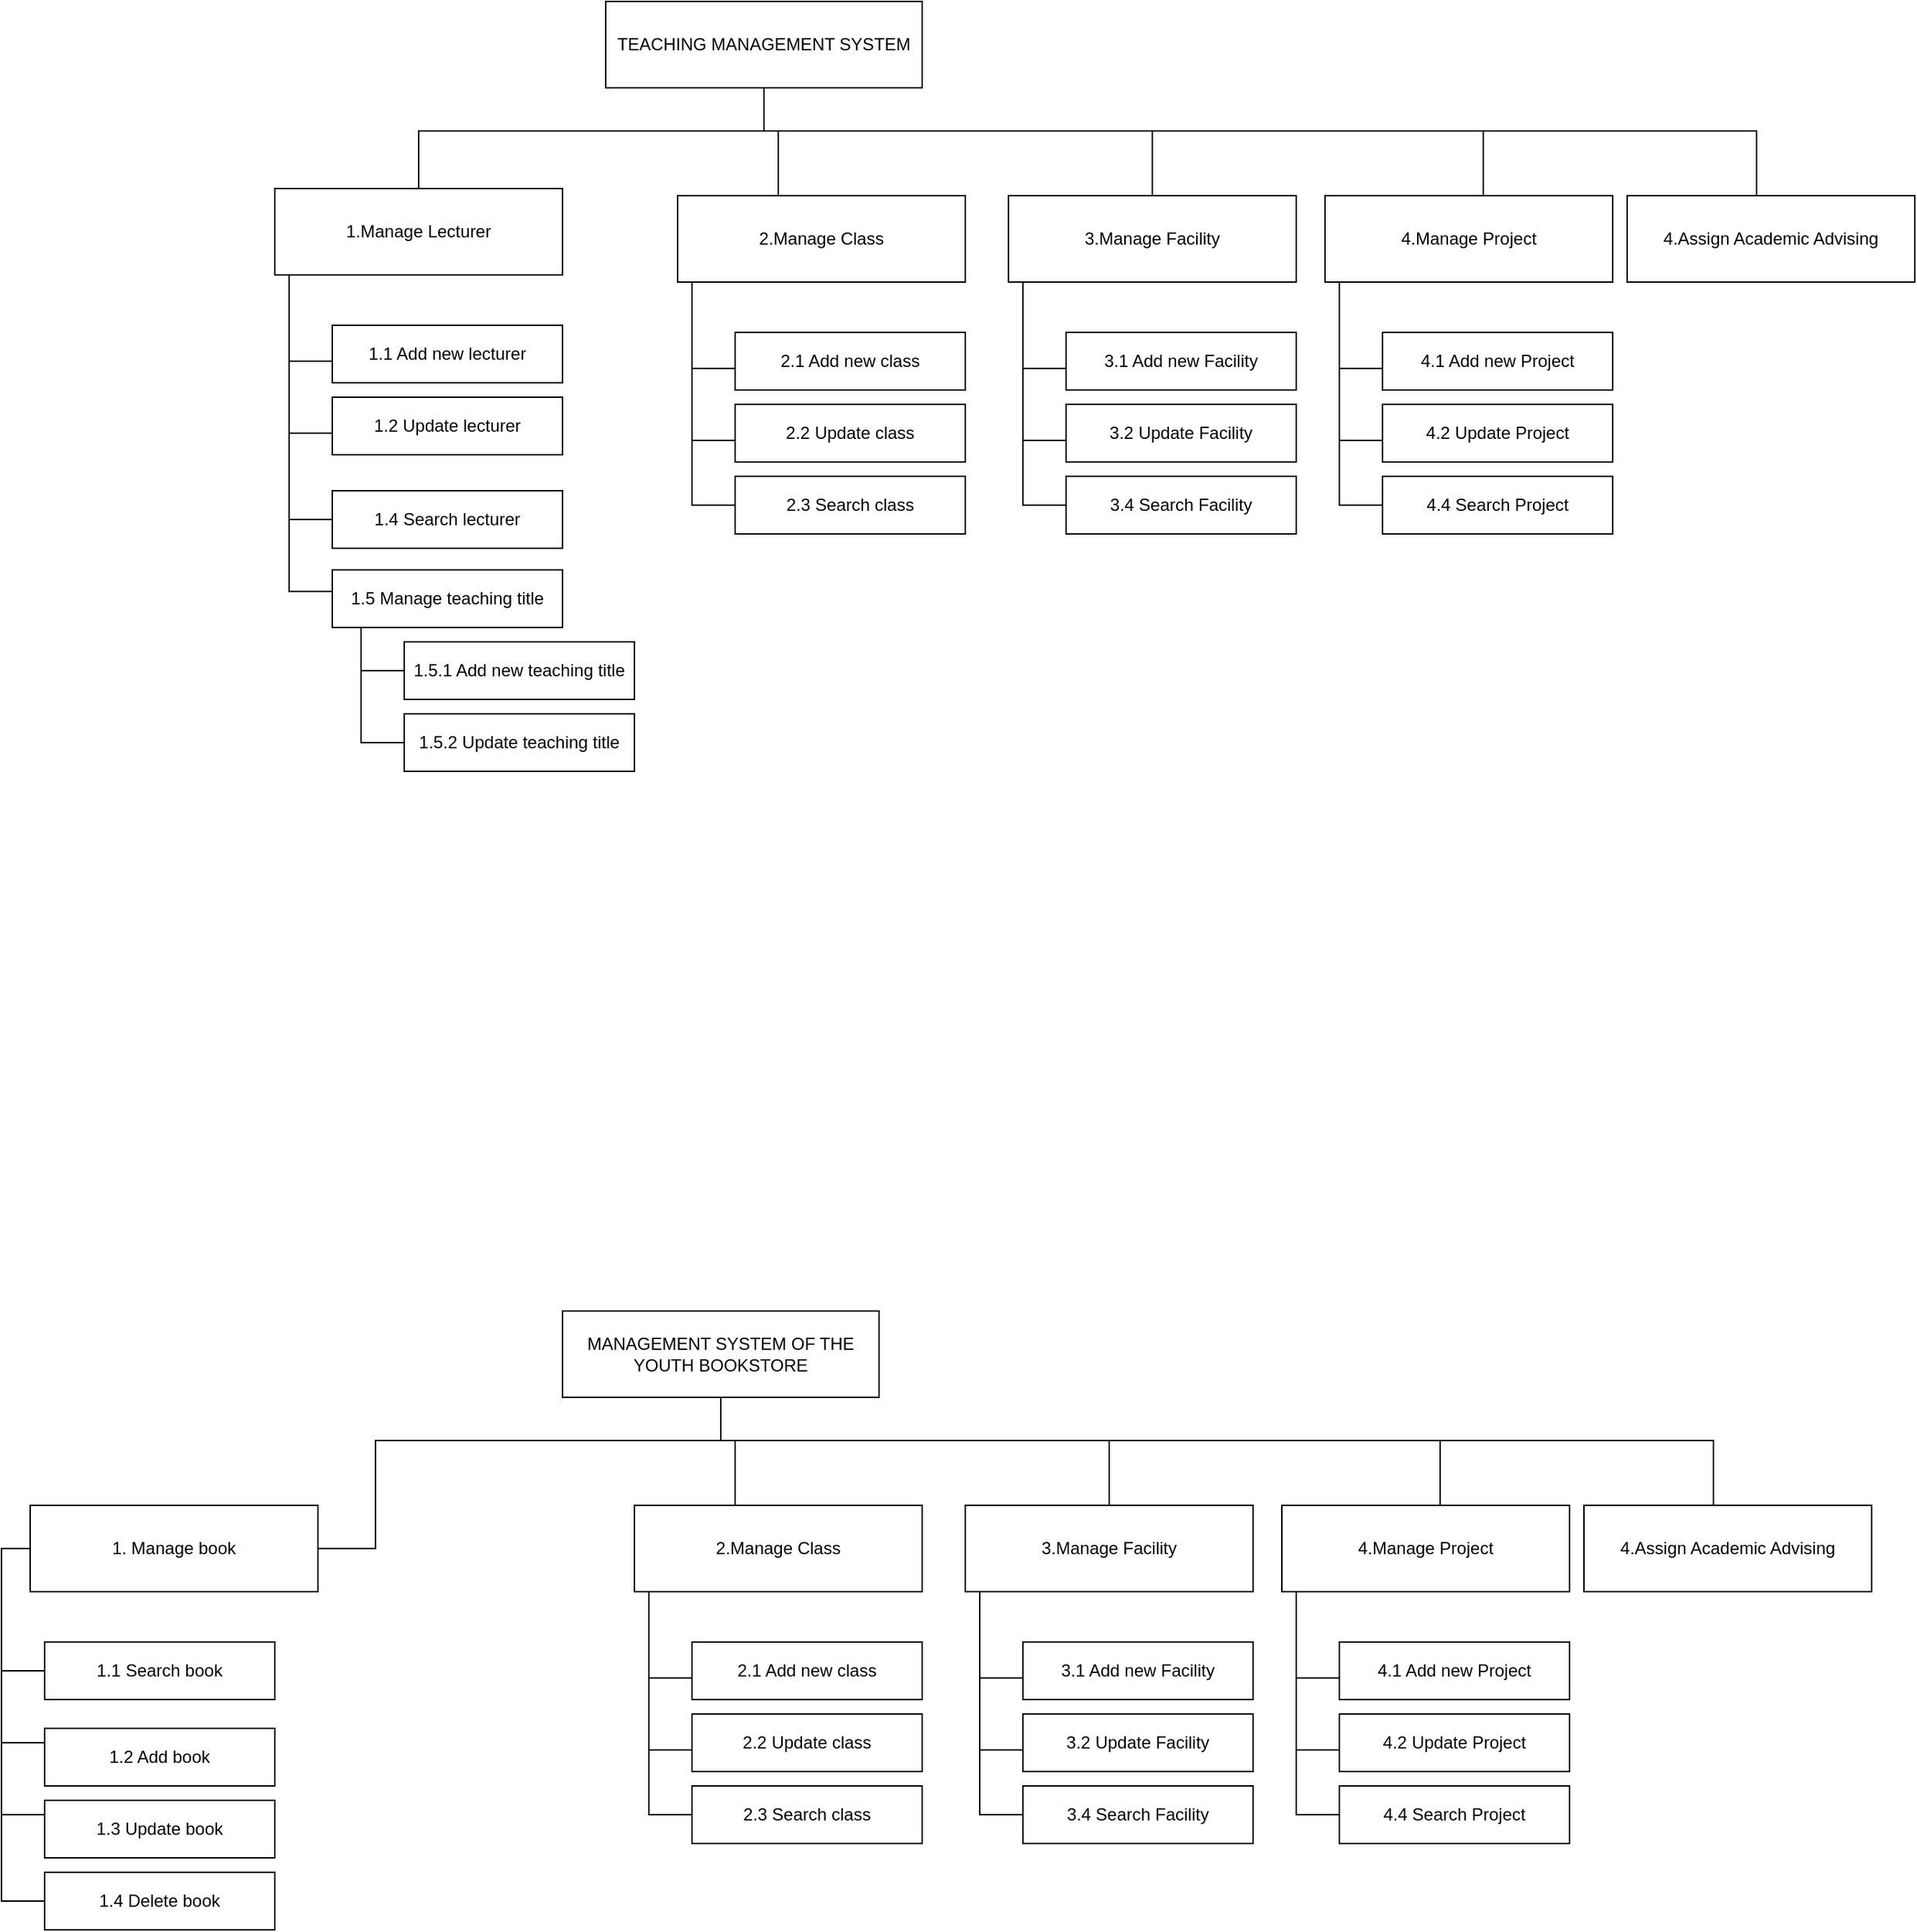 <mxfile version="24.0.7" type="github">
  <diagram name="Page-1" id="-aXR3FrqBCDi08cUt0UD">
    <mxGraphModel dx="1136" dy="568" grid="1" gridSize="10" guides="1" tooltips="1" connect="1" arrows="1" fold="1" page="1" pageScale="1" pageWidth="1100" pageHeight="850" math="0" shadow="0">
      <root>
        <mxCell id="0" />
        <mxCell id="1" parent="0" />
        <mxCell id="pVhsyQmwhBmhRLSk4NZo-1" value="TEACHING MANAGEMENT SYSTEM" style="rounded=0;whiteSpace=wrap;html=1;" vertex="1" parent="1">
          <mxGeometry x="450" y="10" width="220" height="60" as="geometry" />
        </mxCell>
        <mxCell id="pVhsyQmwhBmhRLSk4NZo-5" style="edgeStyle=orthogonalEdgeStyle;rounded=0;orthogonalLoop=1;jettySize=auto;html=1;endArrow=none;endFill=0;" edge="1" parent="1" source="pVhsyQmwhBmhRLSk4NZo-2" target="pVhsyQmwhBmhRLSk4NZo-4">
          <mxGeometry relative="1" as="geometry">
            <Array as="points">
              <mxPoint x="230" y="260" />
            </Array>
          </mxGeometry>
        </mxCell>
        <mxCell id="pVhsyQmwhBmhRLSk4NZo-2" value="1.Manage Lecturer" style="rounded=0;whiteSpace=wrap;html=1;" vertex="1" parent="1">
          <mxGeometry x="220" y="140" width="200" height="60" as="geometry" />
        </mxCell>
        <mxCell id="pVhsyQmwhBmhRLSk4NZo-3" value="" style="endArrow=none;html=1;rounded=0;edgeStyle=orthogonalEdgeStyle;" edge="1" parent="1" source="pVhsyQmwhBmhRLSk4NZo-2" target="pVhsyQmwhBmhRLSk4NZo-1">
          <mxGeometry width="50" height="50" relative="1" as="geometry">
            <mxPoint x="440" y="180" as="sourcePoint" />
            <mxPoint x="490" y="130" as="targetPoint" />
            <Array as="points">
              <mxPoint x="320" y="100" />
              <mxPoint x="560" y="100" />
            </Array>
          </mxGeometry>
        </mxCell>
        <mxCell id="pVhsyQmwhBmhRLSk4NZo-4" value="1.1 Add new lecturer" style="rounded=0;whiteSpace=wrap;html=1;" vertex="1" parent="1">
          <mxGeometry x="260" y="235" width="160" height="40" as="geometry" />
        </mxCell>
        <mxCell id="pVhsyQmwhBmhRLSk4NZo-6" value="1.2 Update lecturer" style="rounded=0;whiteSpace=wrap;html=1;" vertex="1" parent="1">
          <mxGeometry x="260" y="285" width="160" height="40" as="geometry" />
        </mxCell>
        <mxCell id="pVhsyQmwhBmhRLSk4NZo-8" value="1.4 Search lecturer" style="rounded=0;whiteSpace=wrap;html=1;" vertex="1" parent="1">
          <mxGeometry x="260" y="350" width="160" height="40" as="geometry" />
        </mxCell>
        <mxCell id="pVhsyQmwhBmhRLSk4NZo-9" style="edgeStyle=orthogonalEdgeStyle;rounded=0;orthogonalLoop=1;jettySize=auto;html=1;endArrow=none;endFill=0;" edge="1" parent="1" source="pVhsyQmwhBmhRLSk4NZo-2" target="pVhsyQmwhBmhRLSk4NZo-6">
          <mxGeometry relative="1" as="geometry">
            <mxPoint x="240" y="210" as="sourcePoint" />
            <mxPoint x="270" y="280" as="targetPoint" />
            <Array as="points">
              <mxPoint x="230" y="310" />
            </Array>
          </mxGeometry>
        </mxCell>
        <mxCell id="pVhsyQmwhBmhRLSk4NZo-11" style="edgeStyle=orthogonalEdgeStyle;rounded=0;orthogonalLoop=1;jettySize=auto;html=1;endArrow=none;endFill=0;" edge="1" parent="1" source="pVhsyQmwhBmhRLSk4NZo-2" target="pVhsyQmwhBmhRLSk4NZo-8">
          <mxGeometry relative="1" as="geometry">
            <mxPoint x="240" y="210" as="sourcePoint" />
            <mxPoint x="270" y="380" as="targetPoint" />
            <Array as="points">
              <mxPoint x="230" y="370" />
            </Array>
          </mxGeometry>
        </mxCell>
        <mxCell id="pVhsyQmwhBmhRLSk4NZo-12" value="1.5 Manage teaching title" style="rounded=0;whiteSpace=wrap;html=1;" vertex="1" parent="1">
          <mxGeometry x="260" y="405" width="160" height="40" as="geometry" />
        </mxCell>
        <mxCell id="pVhsyQmwhBmhRLSk4NZo-13" style="edgeStyle=orthogonalEdgeStyle;rounded=0;orthogonalLoop=1;jettySize=auto;html=1;endArrow=none;endFill=0;" edge="1" parent="1" source="pVhsyQmwhBmhRLSk4NZo-2" target="pVhsyQmwhBmhRLSk4NZo-12">
          <mxGeometry relative="1" as="geometry">
            <mxPoint x="230" y="250" as="sourcePoint" />
            <mxPoint x="260" y="460" as="targetPoint" />
            <Array as="points">
              <mxPoint x="230" y="420" />
            </Array>
          </mxGeometry>
        </mxCell>
        <mxCell id="pVhsyQmwhBmhRLSk4NZo-14" value="1.5.1 Add new teaching title" style="rounded=0;whiteSpace=wrap;html=1;" vertex="1" parent="1">
          <mxGeometry x="310" y="455" width="160" height="40" as="geometry" />
        </mxCell>
        <mxCell id="pVhsyQmwhBmhRLSk4NZo-15" style="edgeStyle=orthogonalEdgeStyle;rounded=0;orthogonalLoop=1;jettySize=auto;html=1;endArrow=none;endFill=0;" edge="1" parent="1" source="pVhsyQmwhBmhRLSk4NZo-12">
          <mxGeometry relative="1" as="geometry">
            <mxPoint x="280" y="215" as="sourcePoint" />
            <mxPoint x="310" y="475" as="targetPoint" />
            <Array as="points">
              <mxPoint x="280" y="475" />
            </Array>
          </mxGeometry>
        </mxCell>
        <mxCell id="pVhsyQmwhBmhRLSk4NZo-16" value="1.5.2 Update teaching title" style="rounded=0;whiteSpace=wrap;html=1;" vertex="1" parent="1">
          <mxGeometry x="310" y="505" width="160" height="40" as="geometry" />
        </mxCell>
        <mxCell id="pVhsyQmwhBmhRLSk4NZo-17" style="edgeStyle=orthogonalEdgeStyle;rounded=0;orthogonalLoop=1;jettySize=auto;html=1;endArrow=none;endFill=0;" edge="1" parent="1" source="pVhsyQmwhBmhRLSk4NZo-12">
          <mxGeometry relative="1" as="geometry">
            <mxPoint x="280" y="495" as="sourcePoint" />
            <mxPoint x="310" y="525" as="targetPoint" />
            <Array as="points">
              <mxPoint x="280" y="525" />
            </Array>
          </mxGeometry>
        </mxCell>
        <mxCell id="pVhsyQmwhBmhRLSk4NZo-18" style="edgeStyle=orthogonalEdgeStyle;rounded=0;orthogonalLoop=1;jettySize=auto;html=1;endArrow=none;endFill=0;" edge="1" parent="1" source="pVhsyQmwhBmhRLSk4NZo-19" target="pVhsyQmwhBmhRLSk4NZo-20">
          <mxGeometry relative="1" as="geometry">
            <Array as="points">
              <mxPoint x="510" y="265" />
            </Array>
          </mxGeometry>
        </mxCell>
        <mxCell id="pVhsyQmwhBmhRLSk4NZo-19" value="2.Manage Class" style="rounded=0;whiteSpace=wrap;html=1;" vertex="1" parent="1">
          <mxGeometry x="500" y="145" width="200" height="60" as="geometry" />
        </mxCell>
        <mxCell id="pVhsyQmwhBmhRLSk4NZo-20" value="2.1 Add new class" style="rounded=0;whiteSpace=wrap;html=1;" vertex="1" parent="1">
          <mxGeometry x="540" y="240" width="160" height="40" as="geometry" />
        </mxCell>
        <mxCell id="pVhsyQmwhBmhRLSk4NZo-21" value="2.2 Update class" style="rounded=0;whiteSpace=wrap;html=1;" vertex="1" parent="1">
          <mxGeometry x="540" y="290" width="160" height="40" as="geometry" />
        </mxCell>
        <mxCell id="pVhsyQmwhBmhRLSk4NZo-22" value="2.3 Search class" style="rounded=0;whiteSpace=wrap;html=1;" vertex="1" parent="1">
          <mxGeometry x="540" y="340" width="160" height="40" as="geometry" />
        </mxCell>
        <mxCell id="pVhsyQmwhBmhRLSk4NZo-24" style="edgeStyle=orthogonalEdgeStyle;rounded=0;orthogonalLoop=1;jettySize=auto;html=1;endArrow=none;endFill=0;" edge="1" parent="1" source="pVhsyQmwhBmhRLSk4NZo-19" target="pVhsyQmwhBmhRLSk4NZo-21">
          <mxGeometry relative="1" as="geometry">
            <mxPoint x="520" y="215" as="sourcePoint" />
            <mxPoint x="550" y="285" as="targetPoint" />
            <Array as="points">
              <mxPoint x="510" y="315" />
            </Array>
          </mxGeometry>
        </mxCell>
        <mxCell id="pVhsyQmwhBmhRLSk4NZo-25" style="edgeStyle=orthogonalEdgeStyle;rounded=0;orthogonalLoop=1;jettySize=auto;html=1;endArrow=none;endFill=0;" edge="1" parent="1" source="pVhsyQmwhBmhRLSk4NZo-19" target="pVhsyQmwhBmhRLSk4NZo-22">
          <mxGeometry relative="1" as="geometry">
            <mxPoint x="520" y="215" as="sourcePoint" />
            <mxPoint x="550" y="335" as="targetPoint" />
            <Array as="points">
              <mxPoint x="510" y="360" />
            </Array>
          </mxGeometry>
        </mxCell>
        <mxCell id="pVhsyQmwhBmhRLSk4NZo-33" value="" style="endArrow=none;html=1;rounded=0;edgeStyle=orthogonalEdgeStyle;" edge="1" parent="1" source="pVhsyQmwhBmhRLSk4NZo-19" target="pVhsyQmwhBmhRLSk4NZo-1">
          <mxGeometry width="50" height="50" relative="1" as="geometry">
            <mxPoint x="370" y="140" as="sourcePoint" />
            <mxPoint x="610" y="70" as="targetPoint" />
            <Array as="points">
              <mxPoint x="570" y="100" />
              <mxPoint x="560" y="100" />
            </Array>
          </mxGeometry>
        </mxCell>
        <mxCell id="pVhsyQmwhBmhRLSk4NZo-34" style="edgeStyle=orthogonalEdgeStyle;rounded=0;orthogonalLoop=1;jettySize=auto;html=1;endArrow=none;endFill=0;" edge="1" parent="1" source="pVhsyQmwhBmhRLSk4NZo-35" target="pVhsyQmwhBmhRLSk4NZo-36">
          <mxGeometry relative="1" as="geometry">
            <Array as="points">
              <mxPoint x="740" y="264.98" />
            </Array>
          </mxGeometry>
        </mxCell>
        <mxCell id="pVhsyQmwhBmhRLSk4NZo-35" value="3.Manage Facility" style="rounded=0;whiteSpace=wrap;html=1;" vertex="1" parent="1">
          <mxGeometry x="730" y="144.98" width="200" height="60" as="geometry" />
        </mxCell>
        <mxCell id="pVhsyQmwhBmhRLSk4NZo-36" value="3.1 Add new Facility" style="rounded=0;whiteSpace=wrap;html=1;" vertex="1" parent="1">
          <mxGeometry x="770" y="239.98" width="160" height="40" as="geometry" />
        </mxCell>
        <mxCell id="pVhsyQmwhBmhRLSk4NZo-37" value="3.2 Update Facility" style="rounded=0;whiteSpace=wrap;html=1;" vertex="1" parent="1">
          <mxGeometry x="770" y="289.98" width="160" height="40" as="geometry" />
        </mxCell>
        <mxCell id="pVhsyQmwhBmhRLSk4NZo-39" value="3.4 Search Facility" style="rounded=0;whiteSpace=wrap;html=1;" vertex="1" parent="1">
          <mxGeometry x="770" y="340" width="160" height="40" as="geometry" />
        </mxCell>
        <mxCell id="pVhsyQmwhBmhRLSk4NZo-40" style="edgeStyle=orthogonalEdgeStyle;rounded=0;orthogonalLoop=1;jettySize=auto;html=1;endArrow=none;endFill=0;" edge="1" parent="1" source="pVhsyQmwhBmhRLSk4NZo-35" target="pVhsyQmwhBmhRLSk4NZo-37">
          <mxGeometry relative="1" as="geometry">
            <mxPoint x="750" y="214.98" as="sourcePoint" />
            <mxPoint x="780" y="284.98" as="targetPoint" />
            <Array as="points">
              <mxPoint x="740" y="314.98" />
            </Array>
          </mxGeometry>
        </mxCell>
        <mxCell id="pVhsyQmwhBmhRLSk4NZo-42" style="edgeStyle=orthogonalEdgeStyle;rounded=0;orthogonalLoop=1;jettySize=auto;html=1;endArrow=none;endFill=0;" edge="1" parent="1" source="pVhsyQmwhBmhRLSk4NZo-35" target="pVhsyQmwhBmhRLSk4NZo-39">
          <mxGeometry relative="1" as="geometry">
            <mxPoint x="750" y="214.98" as="sourcePoint" />
            <mxPoint x="780" y="384.98" as="targetPoint" />
            <Array as="points">
              <mxPoint x="740" y="360" />
            </Array>
          </mxGeometry>
        </mxCell>
        <mxCell id="pVhsyQmwhBmhRLSk4NZo-44" value="" style="endArrow=none;html=1;rounded=0;edgeStyle=orthogonalEdgeStyle;" edge="1" parent="1" source="pVhsyQmwhBmhRLSk4NZo-35" target="pVhsyQmwhBmhRLSk4NZo-1">
          <mxGeometry width="50" height="50" relative="1" as="geometry">
            <mxPoint x="580" y="155" as="sourcePoint" />
            <mxPoint x="570" y="-10" as="targetPoint" />
            <Array as="points">
              <mxPoint x="830" y="100" />
              <mxPoint x="560" y="100" />
            </Array>
          </mxGeometry>
        </mxCell>
        <mxCell id="pVhsyQmwhBmhRLSk4NZo-45" style="edgeStyle=orthogonalEdgeStyle;rounded=0;orthogonalLoop=1;jettySize=auto;html=1;endArrow=none;endFill=0;" edge="1" parent="1" source="pVhsyQmwhBmhRLSk4NZo-46" target="pVhsyQmwhBmhRLSk4NZo-47">
          <mxGeometry relative="1" as="geometry">
            <Array as="points">
              <mxPoint x="960" y="265" />
            </Array>
          </mxGeometry>
        </mxCell>
        <mxCell id="pVhsyQmwhBmhRLSk4NZo-46" value="4.Manage Project" style="rounded=0;whiteSpace=wrap;html=1;" vertex="1" parent="1">
          <mxGeometry x="950" y="145" width="200" height="60" as="geometry" />
        </mxCell>
        <mxCell id="pVhsyQmwhBmhRLSk4NZo-47" value="4.1 Add new Project" style="rounded=0;whiteSpace=wrap;html=1;" vertex="1" parent="1">
          <mxGeometry x="990" y="240" width="160" height="40" as="geometry" />
        </mxCell>
        <mxCell id="pVhsyQmwhBmhRLSk4NZo-48" value="4.2 Update Project" style="rounded=0;whiteSpace=wrap;html=1;" vertex="1" parent="1">
          <mxGeometry x="990" y="290" width="160" height="40" as="geometry" />
        </mxCell>
        <mxCell id="pVhsyQmwhBmhRLSk4NZo-49" value="4.4 Search Project" style="rounded=0;whiteSpace=wrap;html=1;" vertex="1" parent="1">
          <mxGeometry x="990" y="340.02" width="160" height="40" as="geometry" />
        </mxCell>
        <mxCell id="pVhsyQmwhBmhRLSk4NZo-50" style="edgeStyle=orthogonalEdgeStyle;rounded=0;orthogonalLoop=1;jettySize=auto;html=1;endArrow=none;endFill=0;" edge="1" parent="1" source="pVhsyQmwhBmhRLSk4NZo-46" target="pVhsyQmwhBmhRLSk4NZo-48">
          <mxGeometry relative="1" as="geometry">
            <mxPoint x="970" y="215" as="sourcePoint" />
            <mxPoint x="1000" y="285" as="targetPoint" />
            <Array as="points">
              <mxPoint x="960" y="315" />
            </Array>
          </mxGeometry>
        </mxCell>
        <mxCell id="pVhsyQmwhBmhRLSk4NZo-51" style="edgeStyle=orthogonalEdgeStyle;rounded=0;orthogonalLoop=1;jettySize=auto;html=1;endArrow=none;endFill=0;" edge="1" parent="1" source="pVhsyQmwhBmhRLSk4NZo-46" target="pVhsyQmwhBmhRLSk4NZo-49">
          <mxGeometry relative="1" as="geometry">
            <mxPoint x="970" y="215" as="sourcePoint" />
            <mxPoint x="1000" y="385" as="targetPoint" />
            <Array as="points">
              <mxPoint x="960" y="360.02" />
            </Array>
          </mxGeometry>
        </mxCell>
        <mxCell id="pVhsyQmwhBmhRLSk4NZo-52" value="" style="endArrow=none;html=1;rounded=0;edgeStyle=orthogonalEdgeStyle;" edge="1" parent="1" source="pVhsyQmwhBmhRLSk4NZo-46" target="pVhsyQmwhBmhRLSk4NZo-1">
          <mxGeometry width="50" height="50" relative="1" as="geometry">
            <mxPoint x="840" y="155" as="sourcePoint" />
            <mxPoint x="570" y="80" as="targetPoint" />
            <Array as="points">
              <mxPoint x="1060" y="100" />
              <mxPoint x="560" y="100" />
            </Array>
          </mxGeometry>
        </mxCell>
        <mxCell id="pVhsyQmwhBmhRLSk4NZo-53" value="4.Assign Academic Advising" style="rounded=0;whiteSpace=wrap;html=1;" vertex="1" parent="1">
          <mxGeometry x="1160" y="144.98" width="200" height="60" as="geometry" />
        </mxCell>
        <mxCell id="pVhsyQmwhBmhRLSk4NZo-54" value="" style="endArrow=none;html=1;rounded=0;edgeStyle=orthogonalEdgeStyle;" edge="1" parent="1" source="pVhsyQmwhBmhRLSk4NZo-53">
          <mxGeometry width="50" height="50" relative="1" as="geometry">
            <mxPoint x="1070" y="145" as="sourcePoint" />
            <mxPoint x="570" y="70" as="targetPoint" />
            <Array as="points">
              <mxPoint x="1250" y="100" />
              <mxPoint x="560" y="100" />
              <mxPoint x="560" y="70" />
            </Array>
          </mxGeometry>
        </mxCell>
        <mxCell id="pVhsyQmwhBmhRLSk4NZo-55" value="MANAGEMENT SYSTEM OF THE YOUTH BOOKSTORE" style="rounded=0;whiteSpace=wrap;html=1;" vertex="1" parent="1">
          <mxGeometry x="420" y="920" width="220" height="60" as="geometry" />
        </mxCell>
        <mxCell id="pVhsyQmwhBmhRLSk4NZo-56" style="edgeStyle=orthogonalEdgeStyle;rounded=0;orthogonalLoop=1;jettySize=auto;html=1;endArrow=none;endFill=0;" edge="1" parent="1" source="pVhsyQmwhBmhRLSk4NZo-57" target="pVhsyQmwhBmhRLSk4NZo-61">
          <mxGeometry relative="1" as="geometry">
            <Array as="points">
              <mxPoint x="30" y="1085" />
              <mxPoint x="30" y="1170" />
            </Array>
          </mxGeometry>
        </mxCell>
        <mxCell id="pVhsyQmwhBmhRLSk4NZo-57" value="1. Manage book" style="rounded=0;whiteSpace=wrap;html=1;" vertex="1" parent="1">
          <mxGeometry x="50" y="1055" width="200" height="60" as="geometry" />
        </mxCell>
        <mxCell id="pVhsyQmwhBmhRLSk4NZo-58" value="" style="endArrow=none;html=1;rounded=0;edgeStyle=orthogonalEdgeStyle;" edge="1" parent="1" source="pVhsyQmwhBmhRLSk4NZo-57" target="pVhsyQmwhBmhRLSk4NZo-55">
          <mxGeometry width="50" height="50" relative="1" as="geometry">
            <mxPoint x="410" y="1090" as="sourcePoint" />
            <mxPoint x="460" y="1040" as="targetPoint" />
            <Array as="points">
              <mxPoint x="290" y="1010" />
              <mxPoint x="530" y="1010" />
            </Array>
          </mxGeometry>
        </mxCell>
        <mxCell id="pVhsyQmwhBmhRLSk4NZo-59" value="1.2 Add book" style="rounded=0;whiteSpace=wrap;html=1;" vertex="1" parent="1">
          <mxGeometry x="60" y="1210" width="160" height="40" as="geometry" />
        </mxCell>
        <mxCell id="pVhsyQmwhBmhRLSk4NZo-60" value="1.3 Update book" style="rounded=0;whiteSpace=wrap;html=1;" vertex="1" parent="1">
          <mxGeometry x="60" y="1260" width="160" height="40" as="geometry" />
        </mxCell>
        <mxCell id="pVhsyQmwhBmhRLSk4NZo-61" value="1.1 Search book" style="rounded=0;whiteSpace=wrap;html=1;" vertex="1" parent="1">
          <mxGeometry x="60" y="1149.98" width="160" height="40" as="geometry" />
        </mxCell>
        <mxCell id="pVhsyQmwhBmhRLSk4NZo-62" style="edgeStyle=orthogonalEdgeStyle;rounded=0;orthogonalLoop=1;jettySize=auto;html=1;endArrow=none;endFill=0;" edge="1" parent="1" source="pVhsyQmwhBmhRLSk4NZo-57" target="pVhsyQmwhBmhRLSk4NZo-59">
          <mxGeometry relative="1" as="geometry">
            <mxPoint x="40" y="1120" as="sourcePoint" />
            <mxPoint x="70" y="1190" as="targetPoint" />
            <Array as="points">
              <mxPoint x="30" y="1220" />
            </Array>
          </mxGeometry>
        </mxCell>
        <mxCell id="pVhsyQmwhBmhRLSk4NZo-63" style="edgeStyle=orthogonalEdgeStyle;rounded=0;orthogonalLoop=1;jettySize=auto;html=1;endArrow=none;endFill=0;" edge="1" parent="1" source="pVhsyQmwhBmhRLSk4NZo-57" target="pVhsyQmwhBmhRLSk4NZo-60">
          <mxGeometry relative="1" as="geometry">
            <mxPoint x="40" y="1120" as="sourcePoint" />
            <mxPoint x="70" y="1290" as="targetPoint" />
            <Array as="points">
              <mxPoint x="30" y="1270" />
            </Array>
          </mxGeometry>
        </mxCell>
        <mxCell id="pVhsyQmwhBmhRLSk4NZo-65" style="edgeStyle=orthogonalEdgeStyle;rounded=0;orthogonalLoop=1;jettySize=auto;html=1;endArrow=none;endFill=0;" edge="1" parent="1" source="pVhsyQmwhBmhRLSk4NZo-57">
          <mxGeometry relative="1" as="geometry">
            <mxPoint x="30" y="1160" as="sourcePoint" />
            <mxPoint x="60" y="1330" as="targetPoint" />
            <Array as="points">
              <mxPoint x="30" y="1330" />
            </Array>
          </mxGeometry>
        </mxCell>
        <mxCell id="pVhsyQmwhBmhRLSk4NZo-70" style="edgeStyle=orthogonalEdgeStyle;rounded=0;orthogonalLoop=1;jettySize=auto;html=1;endArrow=none;endFill=0;" edge="1" parent="1" source="pVhsyQmwhBmhRLSk4NZo-71" target="pVhsyQmwhBmhRLSk4NZo-72">
          <mxGeometry relative="1" as="geometry">
            <Array as="points">
              <mxPoint x="480" y="1175" />
            </Array>
          </mxGeometry>
        </mxCell>
        <mxCell id="pVhsyQmwhBmhRLSk4NZo-71" value="2.Manage Class" style="rounded=0;whiteSpace=wrap;html=1;" vertex="1" parent="1">
          <mxGeometry x="470" y="1055" width="200" height="60" as="geometry" />
        </mxCell>
        <mxCell id="pVhsyQmwhBmhRLSk4NZo-72" value="2.1 Add new class" style="rounded=0;whiteSpace=wrap;html=1;" vertex="1" parent="1">
          <mxGeometry x="510" y="1150" width="160" height="40" as="geometry" />
        </mxCell>
        <mxCell id="pVhsyQmwhBmhRLSk4NZo-73" value="2.2 Update class" style="rounded=0;whiteSpace=wrap;html=1;" vertex="1" parent="1">
          <mxGeometry x="510" y="1200" width="160" height="40" as="geometry" />
        </mxCell>
        <mxCell id="pVhsyQmwhBmhRLSk4NZo-74" value="2.3 Search class" style="rounded=0;whiteSpace=wrap;html=1;" vertex="1" parent="1">
          <mxGeometry x="510" y="1250" width="160" height="40" as="geometry" />
        </mxCell>
        <mxCell id="pVhsyQmwhBmhRLSk4NZo-75" style="edgeStyle=orthogonalEdgeStyle;rounded=0;orthogonalLoop=1;jettySize=auto;html=1;endArrow=none;endFill=0;" edge="1" parent="1" source="pVhsyQmwhBmhRLSk4NZo-71" target="pVhsyQmwhBmhRLSk4NZo-73">
          <mxGeometry relative="1" as="geometry">
            <mxPoint x="490" y="1125" as="sourcePoint" />
            <mxPoint x="520" y="1195" as="targetPoint" />
            <Array as="points">
              <mxPoint x="480" y="1225" />
            </Array>
          </mxGeometry>
        </mxCell>
        <mxCell id="pVhsyQmwhBmhRLSk4NZo-76" style="edgeStyle=orthogonalEdgeStyle;rounded=0;orthogonalLoop=1;jettySize=auto;html=1;endArrow=none;endFill=0;" edge="1" parent="1" source="pVhsyQmwhBmhRLSk4NZo-71" target="pVhsyQmwhBmhRLSk4NZo-74">
          <mxGeometry relative="1" as="geometry">
            <mxPoint x="490" y="1125" as="sourcePoint" />
            <mxPoint x="520" y="1245" as="targetPoint" />
            <Array as="points">
              <mxPoint x="480" y="1270" />
            </Array>
          </mxGeometry>
        </mxCell>
        <mxCell id="pVhsyQmwhBmhRLSk4NZo-77" value="" style="endArrow=none;html=1;rounded=0;edgeStyle=orthogonalEdgeStyle;" edge="1" parent="1" source="pVhsyQmwhBmhRLSk4NZo-71" target="pVhsyQmwhBmhRLSk4NZo-55">
          <mxGeometry width="50" height="50" relative="1" as="geometry">
            <mxPoint x="340" y="1050" as="sourcePoint" />
            <mxPoint x="580" y="980" as="targetPoint" />
            <Array as="points">
              <mxPoint x="540" y="1010" />
              <mxPoint x="530" y="1010" />
            </Array>
          </mxGeometry>
        </mxCell>
        <mxCell id="pVhsyQmwhBmhRLSk4NZo-78" style="edgeStyle=orthogonalEdgeStyle;rounded=0;orthogonalLoop=1;jettySize=auto;html=1;endArrow=none;endFill=0;" edge="1" parent="1" source="pVhsyQmwhBmhRLSk4NZo-79" target="pVhsyQmwhBmhRLSk4NZo-80">
          <mxGeometry relative="1" as="geometry">
            <Array as="points">
              <mxPoint x="710" y="1174.98" />
            </Array>
          </mxGeometry>
        </mxCell>
        <mxCell id="pVhsyQmwhBmhRLSk4NZo-79" value="3.Manage Facility" style="rounded=0;whiteSpace=wrap;html=1;" vertex="1" parent="1">
          <mxGeometry x="700" y="1054.98" width="200" height="60" as="geometry" />
        </mxCell>
        <mxCell id="pVhsyQmwhBmhRLSk4NZo-80" value="3.1 Add new Facility" style="rounded=0;whiteSpace=wrap;html=1;" vertex="1" parent="1">
          <mxGeometry x="740" y="1149.98" width="160" height="40" as="geometry" />
        </mxCell>
        <mxCell id="pVhsyQmwhBmhRLSk4NZo-81" value="3.2 Update Facility" style="rounded=0;whiteSpace=wrap;html=1;" vertex="1" parent="1">
          <mxGeometry x="740" y="1199.98" width="160" height="40" as="geometry" />
        </mxCell>
        <mxCell id="pVhsyQmwhBmhRLSk4NZo-82" value="3.4 Search Facility" style="rounded=0;whiteSpace=wrap;html=1;" vertex="1" parent="1">
          <mxGeometry x="740" y="1250" width="160" height="40" as="geometry" />
        </mxCell>
        <mxCell id="pVhsyQmwhBmhRLSk4NZo-83" style="edgeStyle=orthogonalEdgeStyle;rounded=0;orthogonalLoop=1;jettySize=auto;html=1;endArrow=none;endFill=0;" edge="1" parent="1" source="pVhsyQmwhBmhRLSk4NZo-79" target="pVhsyQmwhBmhRLSk4NZo-81">
          <mxGeometry relative="1" as="geometry">
            <mxPoint x="720" y="1124.98" as="sourcePoint" />
            <mxPoint x="750" y="1194.98" as="targetPoint" />
            <Array as="points">
              <mxPoint x="710" y="1224.98" />
            </Array>
          </mxGeometry>
        </mxCell>
        <mxCell id="pVhsyQmwhBmhRLSk4NZo-84" style="edgeStyle=orthogonalEdgeStyle;rounded=0;orthogonalLoop=1;jettySize=auto;html=1;endArrow=none;endFill=0;" edge="1" parent="1" source="pVhsyQmwhBmhRLSk4NZo-79" target="pVhsyQmwhBmhRLSk4NZo-82">
          <mxGeometry relative="1" as="geometry">
            <mxPoint x="720" y="1124.98" as="sourcePoint" />
            <mxPoint x="750" y="1294.98" as="targetPoint" />
            <Array as="points">
              <mxPoint x="710" y="1270" />
            </Array>
          </mxGeometry>
        </mxCell>
        <mxCell id="pVhsyQmwhBmhRLSk4NZo-85" value="" style="endArrow=none;html=1;rounded=0;edgeStyle=orthogonalEdgeStyle;" edge="1" parent="1" source="pVhsyQmwhBmhRLSk4NZo-79" target="pVhsyQmwhBmhRLSk4NZo-55">
          <mxGeometry width="50" height="50" relative="1" as="geometry">
            <mxPoint x="550" y="1065" as="sourcePoint" />
            <mxPoint x="540" y="900" as="targetPoint" />
            <Array as="points">
              <mxPoint x="800" y="1010" />
              <mxPoint x="530" y="1010" />
            </Array>
          </mxGeometry>
        </mxCell>
        <mxCell id="pVhsyQmwhBmhRLSk4NZo-86" style="edgeStyle=orthogonalEdgeStyle;rounded=0;orthogonalLoop=1;jettySize=auto;html=1;endArrow=none;endFill=0;" edge="1" parent="1" source="pVhsyQmwhBmhRLSk4NZo-87" target="pVhsyQmwhBmhRLSk4NZo-88">
          <mxGeometry relative="1" as="geometry">
            <Array as="points">
              <mxPoint x="930" y="1175" />
            </Array>
          </mxGeometry>
        </mxCell>
        <mxCell id="pVhsyQmwhBmhRLSk4NZo-87" value="4.Manage Project" style="rounded=0;whiteSpace=wrap;html=1;" vertex="1" parent="1">
          <mxGeometry x="920" y="1055" width="200" height="60" as="geometry" />
        </mxCell>
        <mxCell id="pVhsyQmwhBmhRLSk4NZo-88" value="4.1 Add new Project" style="rounded=0;whiteSpace=wrap;html=1;" vertex="1" parent="1">
          <mxGeometry x="960" y="1150" width="160" height="40" as="geometry" />
        </mxCell>
        <mxCell id="pVhsyQmwhBmhRLSk4NZo-89" value="4.2 Update Project" style="rounded=0;whiteSpace=wrap;html=1;" vertex="1" parent="1">
          <mxGeometry x="960" y="1200" width="160" height="40" as="geometry" />
        </mxCell>
        <mxCell id="pVhsyQmwhBmhRLSk4NZo-90" value="4.4 Search Project" style="rounded=0;whiteSpace=wrap;html=1;" vertex="1" parent="1">
          <mxGeometry x="960" y="1250.02" width="160" height="40" as="geometry" />
        </mxCell>
        <mxCell id="pVhsyQmwhBmhRLSk4NZo-91" style="edgeStyle=orthogonalEdgeStyle;rounded=0;orthogonalLoop=1;jettySize=auto;html=1;endArrow=none;endFill=0;" edge="1" parent="1" source="pVhsyQmwhBmhRLSk4NZo-87" target="pVhsyQmwhBmhRLSk4NZo-89">
          <mxGeometry relative="1" as="geometry">
            <mxPoint x="940" y="1125" as="sourcePoint" />
            <mxPoint x="970" y="1195" as="targetPoint" />
            <Array as="points">
              <mxPoint x="930" y="1225" />
            </Array>
          </mxGeometry>
        </mxCell>
        <mxCell id="pVhsyQmwhBmhRLSk4NZo-92" style="edgeStyle=orthogonalEdgeStyle;rounded=0;orthogonalLoop=1;jettySize=auto;html=1;endArrow=none;endFill=0;" edge="1" parent="1" source="pVhsyQmwhBmhRLSk4NZo-87" target="pVhsyQmwhBmhRLSk4NZo-90">
          <mxGeometry relative="1" as="geometry">
            <mxPoint x="940" y="1125" as="sourcePoint" />
            <mxPoint x="970" y="1295" as="targetPoint" />
            <Array as="points">
              <mxPoint x="930" y="1270.02" />
            </Array>
          </mxGeometry>
        </mxCell>
        <mxCell id="pVhsyQmwhBmhRLSk4NZo-93" value="" style="endArrow=none;html=1;rounded=0;edgeStyle=orthogonalEdgeStyle;" edge="1" parent="1" source="pVhsyQmwhBmhRLSk4NZo-87" target="pVhsyQmwhBmhRLSk4NZo-55">
          <mxGeometry width="50" height="50" relative="1" as="geometry">
            <mxPoint x="810" y="1065" as="sourcePoint" />
            <mxPoint x="540" y="990" as="targetPoint" />
            <Array as="points">
              <mxPoint x="1030" y="1010" />
              <mxPoint x="530" y="1010" />
            </Array>
          </mxGeometry>
        </mxCell>
        <mxCell id="pVhsyQmwhBmhRLSk4NZo-94" value="4.Assign Academic Advising" style="rounded=0;whiteSpace=wrap;html=1;" vertex="1" parent="1">
          <mxGeometry x="1130" y="1054.98" width="200" height="60" as="geometry" />
        </mxCell>
        <mxCell id="pVhsyQmwhBmhRLSk4NZo-95" value="" style="endArrow=none;html=1;rounded=0;edgeStyle=orthogonalEdgeStyle;" edge="1" parent="1" source="pVhsyQmwhBmhRLSk4NZo-94">
          <mxGeometry width="50" height="50" relative="1" as="geometry">
            <mxPoint x="1040" y="1055" as="sourcePoint" />
            <mxPoint x="540" y="980" as="targetPoint" />
            <Array as="points">
              <mxPoint x="1220" y="1010" />
              <mxPoint x="530" y="1010" />
              <mxPoint x="530" y="980" />
            </Array>
          </mxGeometry>
        </mxCell>
        <mxCell id="pVhsyQmwhBmhRLSk4NZo-96" value="1.4 Delete book" style="rounded=0;whiteSpace=wrap;html=1;" vertex="1" parent="1">
          <mxGeometry x="60" y="1310" width="160" height="40" as="geometry" />
        </mxCell>
      </root>
    </mxGraphModel>
  </diagram>
</mxfile>

